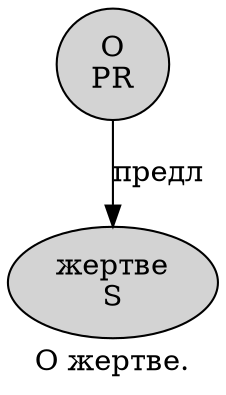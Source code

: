 digraph SENTENCE_680 {
	graph [label="О жертве."]
	node [style=filled]
		0 [label="О
PR" color="" fillcolor=lightgray penwidth=1 shape=ellipse]
		1 [label="жертве
S" color="" fillcolor=lightgray penwidth=1 shape=ellipse]
			0 -> 1 [label="предл"]
}